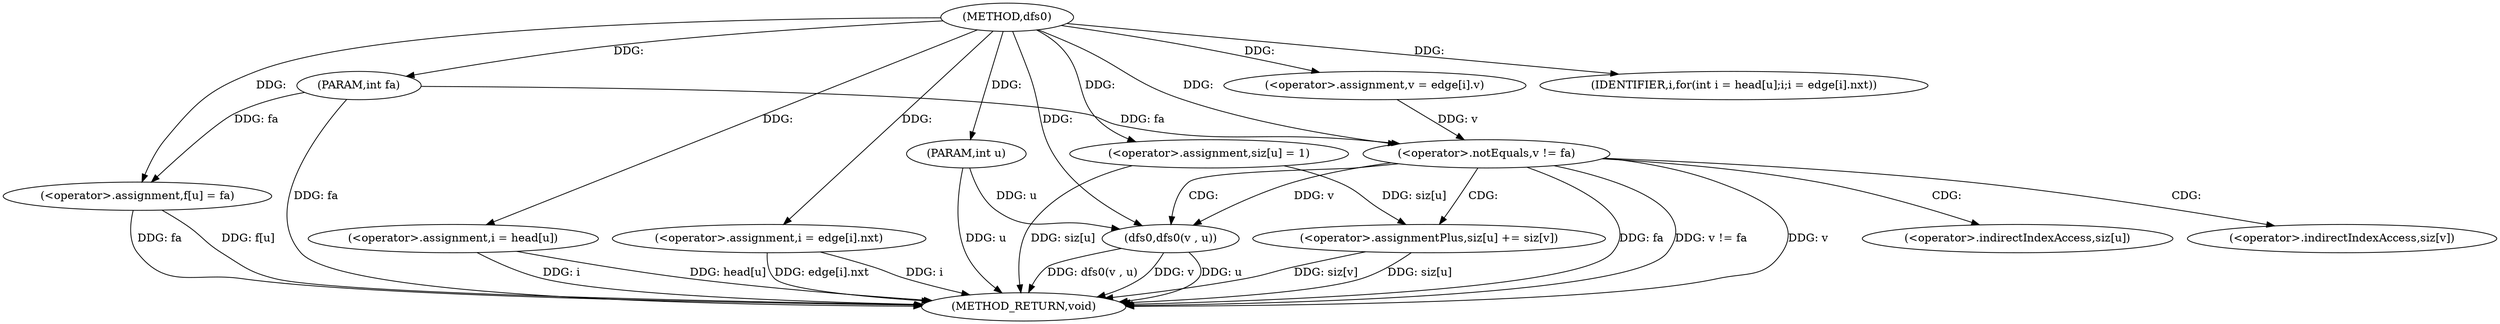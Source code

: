 digraph "dfs0" {  
"1000152" [label = "(METHOD,dfs0)" ]
"1000206" [label = "(METHOD_RETURN,void)" ]
"1000153" [label = "(PARAM,int u)" ]
"1000154" [label = "(PARAM,int fa)" ]
"1000157" [label = "(<operator>.assignment,siz[u] = 1)" ]
"1000162" [label = "(<operator>.assignment,f[u] = fa)" ]
"1000169" [label = "(<operator>.assignment,i = head[u])" ]
"1000174" [label = "(IDENTIFIER,i,for(int i = head[u];i;i = edge[i].nxt))" ]
"1000175" [label = "(<operator>.assignment,i = edge[i].nxt)" ]
"1000184" [label = "(<operator>.assignment,v = edge[i].v)" ]
"1000192" [label = "(<operator>.notEquals,v != fa)" ]
"1000196" [label = "(dfs0,dfs0(v , u))" ]
"1000199" [label = "(<operator>.assignmentPlus,siz[u] += siz[v])" ]
"1000200" [label = "(<operator>.indirectIndexAccess,siz[u])" ]
"1000203" [label = "(<operator>.indirectIndexAccess,siz[v])" ]
  "1000153" -> "1000206"  [ label = "DDG: u"] 
  "1000154" -> "1000206"  [ label = "DDG: fa"] 
  "1000157" -> "1000206"  [ label = "DDG: siz[u]"] 
  "1000162" -> "1000206"  [ label = "DDG: f[u]"] 
  "1000162" -> "1000206"  [ label = "DDG: fa"] 
  "1000169" -> "1000206"  [ label = "DDG: i"] 
  "1000169" -> "1000206"  [ label = "DDG: head[u]"] 
  "1000192" -> "1000206"  [ label = "DDG: v"] 
  "1000192" -> "1000206"  [ label = "DDG: fa"] 
  "1000192" -> "1000206"  [ label = "DDG: v != fa"] 
  "1000196" -> "1000206"  [ label = "DDG: v"] 
  "1000196" -> "1000206"  [ label = "DDG: u"] 
  "1000196" -> "1000206"  [ label = "DDG: dfs0(v , u)"] 
  "1000199" -> "1000206"  [ label = "DDG: siz[u]"] 
  "1000199" -> "1000206"  [ label = "DDG: siz[v]"] 
  "1000175" -> "1000206"  [ label = "DDG: i"] 
  "1000175" -> "1000206"  [ label = "DDG: edge[i].nxt"] 
  "1000152" -> "1000153"  [ label = "DDG: "] 
  "1000152" -> "1000154"  [ label = "DDG: "] 
  "1000152" -> "1000157"  [ label = "DDG: "] 
  "1000154" -> "1000162"  [ label = "DDG: fa"] 
  "1000152" -> "1000162"  [ label = "DDG: "] 
  "1000152" -> "1000174"  [ label = "DDG: "] 
  "1000152" -> "1000169"  [ label = "DDG: "] 
  "1000152" -> "1000175"  [ label = "DDG: "] 
  "1000152" -> "1000184"  [ label = "DDG: "] 
  "1000184" -> "1000192"  [ label = "DDG: v"] 
  "1000152" -> "1000192"  [ label = "DDG: "] 
  "1000154" -> "1000192"  [ label = "DDG: fa"] 
  "1000192" -> "1000196"  [ label = "DDG: v"] 
  "1000152" -> "1000196"  [ label = "DDG: "] 
  "1000153" -> "1000196"  [ label = "DDG: u"] 
  "1000157" -> "1000199"  [ label = "DDG: siz[u]"] 
  "1000192" -> "1000200"  [ label = "CDG: "] 
  "1000192" -> "1000203"  [ label = "CDG: "] 
  "1000192" -> "1000199"  [ label = "CDG: "] 
  "1000192" -> "1000196"  [ label = "CDG: "] 
}
